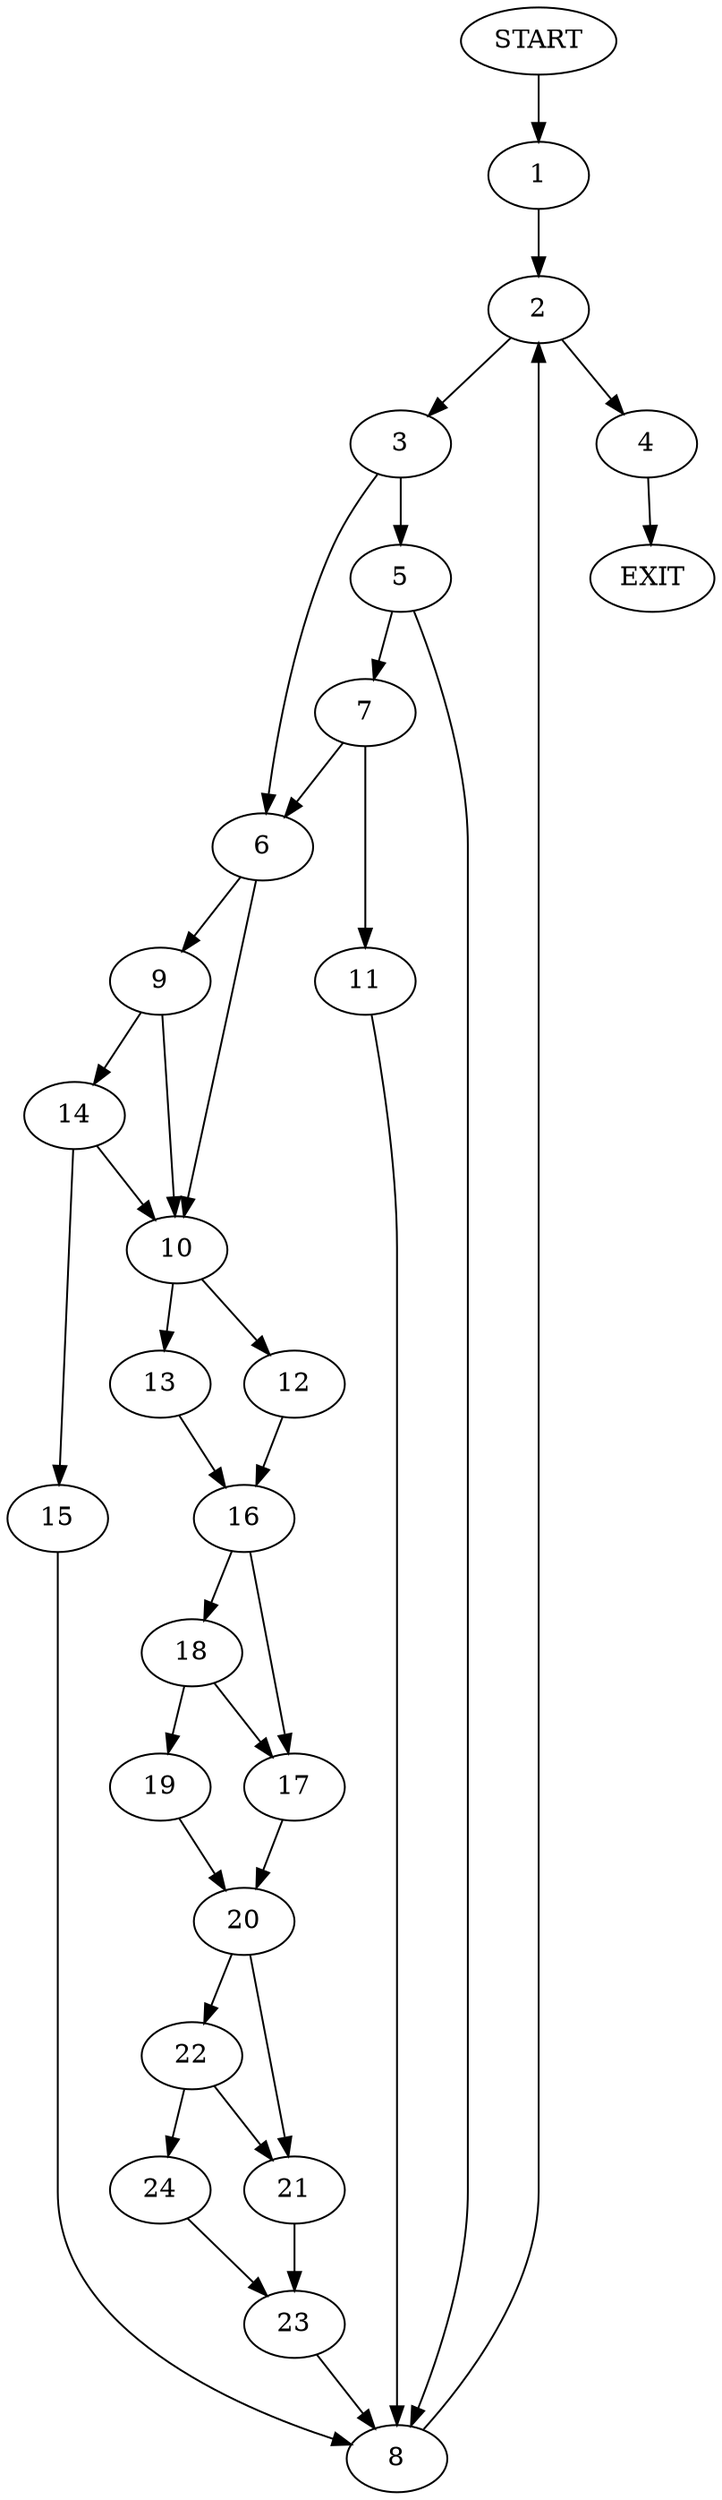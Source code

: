 digraph {
0 [label="START"]
25 [label="EXIT"]
0 -> 1
1 -> 2
2 -> 3
2 -> 4
3 -> 5
3 -> 6
4 -> 25
5 -> 7
5 -> 8
6 -> 9
6 -> 10
7 -> 6
7 -> 11
8 -> 2
11 -> 8
10 -> 12
10 -> 13
9 -> 14
9 -> 10
14 -> 10
14 -> 15
15 -> 8
13 -> 16
12 -> 16
16 -> 17
16 -> 18
18 -> 17
18 -> 19
17 -> 20
19 -> 20
20 -> 21
20 -> 22
21 -> 23
22 -> 24
22 -> 21
24 -> 23
23 -> 8
}
